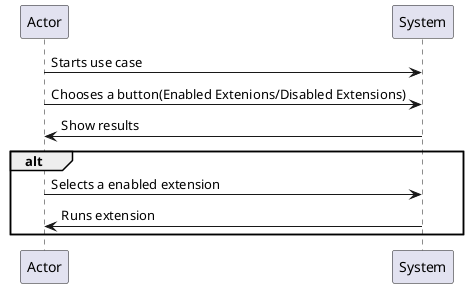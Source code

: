 @startuml CORE04.2_extension_navigator_analysis.png

  Actor -> System : Starts use case
  Actor -> System : Chooses a button(Enabled Extenions/Disabled Extensions)
  System -> Actor : Show results
  alt
  Actor -> System : Selects a enabled extension
  System -> Actor : Runs extension  
  end

@enduml
